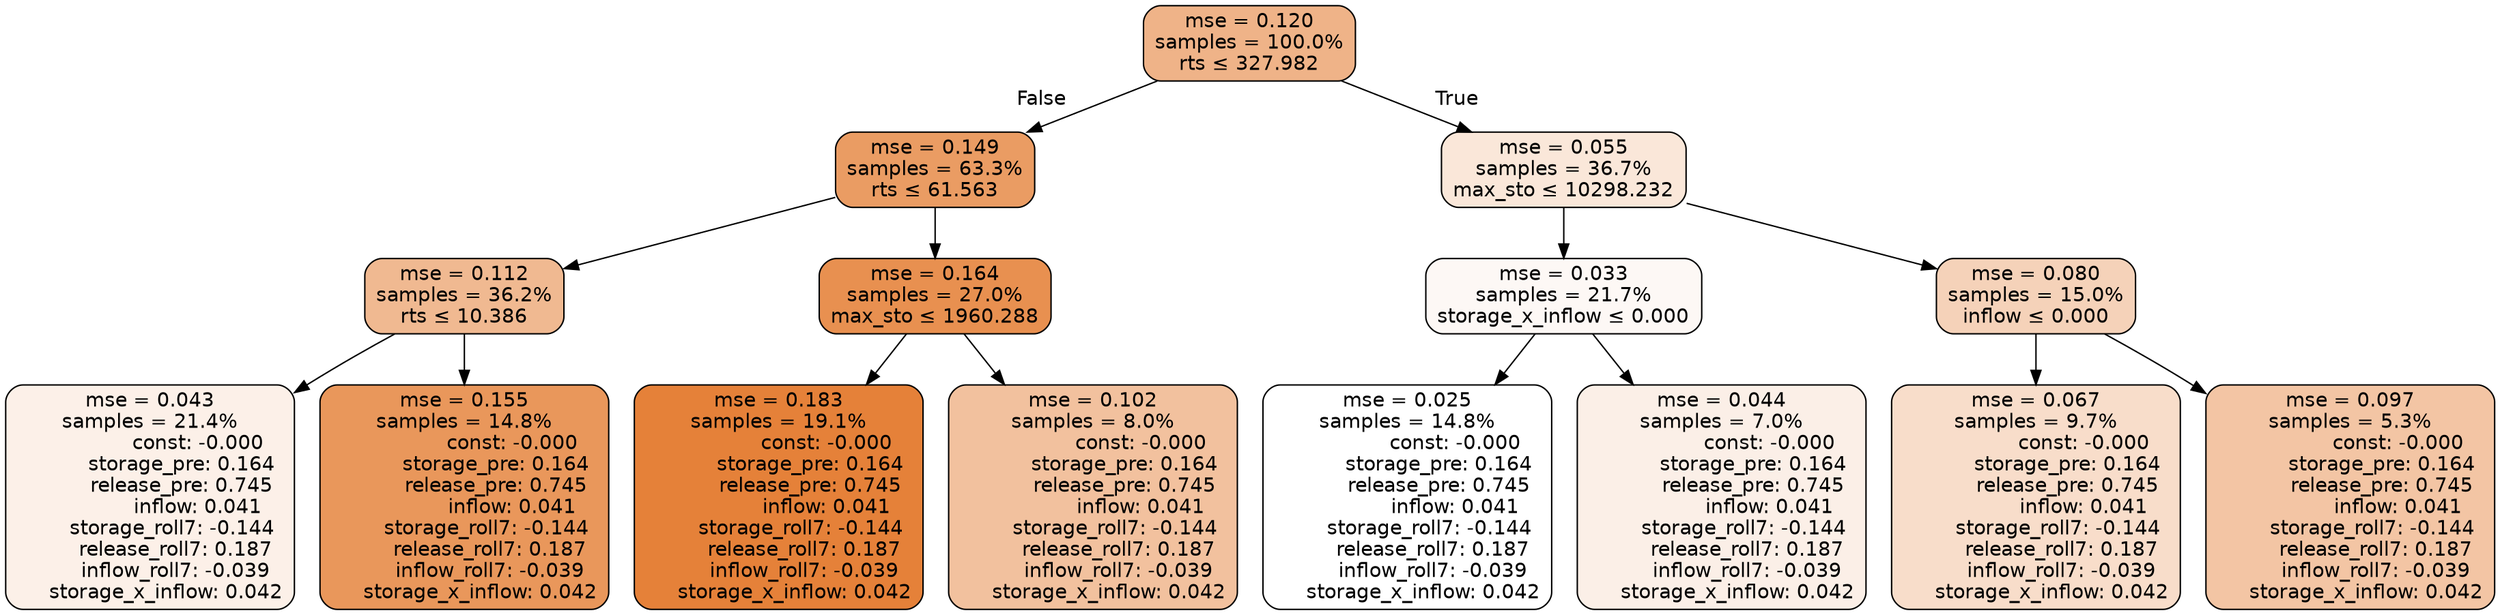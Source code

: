 digraph tree {
node [shape=rectangle, style="filled, rounded", color="black", fontname=helvetica] ;
edge [fontname=helvetica] ;
	"0" [label="mse = 0.120
samples = 100.0%
rts &le; 327.982", fillcolor="#efb388"]
	"1" [label="mse = 0.149
samples = 63.3%
rts &le; 61.563", fillcolor="#ea9c63"]
	"2" [label="mse = 0.112
samples = 36.2%
rts &le; 10.386", fillcolor="#f0b991"]
	"3" [label="mse = 0.043
samples = 21.4%
               const: -0.000
          storage_pre: 0.164
          release_pre: 0.745
               inflow: 0.041
       storage_roll7: -0.144
        release_roll7: 0.187
        inflow_roll7: -0.039
     storage_x_inflow: 0.042", fillcolor="#fcf0e8"]
	"4" [label="mse = 0.155
samples = 14.8%
               const: -0.000
          storage_pre: 0.164
          release_pre: 0.745
               inflow: 0.041
       storage_roll7: -0.144
        release_roll7: 0.187
        inflow_roll7: -0.039
     storage_x_inflow: 0.042", fillcolor="#e9975b"]
	"5" [label="mse = 0.164
samples = 27.0%
max_sto &le; 1960.288", fillcolor="#e89050"]
	"6" [label="mse = 0.183
samples = 19.1%
               const: -0.000
          storage_pre: 0.164
          release_pre: 0.745
               inflow: 0.041
       storage_roll7: -0.144
        release_roll7: 0.187
        inflow_roll7: -0.039
     storage_x_inflow: 0.042", fillcolor="#e58139"]
	"7" [label="mse = 0.102
samples = 8.0%
               const: -0.000
          storage_pre: 0.164
          release_pre: 0.745
               inflow: 0.041
       storage_roll7: -0.144
        release_roll7: 0.187
        inflow_roll7: -0.039
     storage_x_inflow: 0.042", fillcolor="#f2c19e"]
	"8" [label="mse = 0.055
samples = 36.7%
max_sto &le; 10298.232", fillcolor="#fae7d9"]
	"9" [label="mse = 0.033
samples = 21.7%
storage_x_inflow &le; 0.000", fillcolor="#fdf8f5"]
	"10" [label="mse = 0.025
samples = 14.8%
               const: -0.000
          storage_pre: 0.164
          release_pre: 0.745
               inflow: 0.041
       storage_roll7: -0.144
        release_roll7: 0.187
        inflow_roll7: -0.039
     storage_x_inflow: 0.042", fillcolor="#ffffff"]
	"11" [label="mse = 0.044
samples = 7.0%
               const: -0.000
          storage_pre: 0.164
          release_pre: 0.745
               inflow: 0.041
       storage_roll7: -0.144
        release_roll7: 0.187
        inflow_roll7: -0.039
     storage_x_inflow: 0.042", fillcolor="#fbefe7"]
	"12" [label="mse = 0.080
samples = 15.0%
inflow &le; 0.000", fillcolor="#f5d2b9"]
	"13" [label="mse = 0.067
samples = 9.7%
               const: -0.000
          storage_pre: 0.164
          release_pre: 0.745
               inflow: 0.041
       storage_roll7: -0.144
        release_roll7: 0.187
        inflow_roll7: -0.039
     storage_x_inflow: 0.042", fillcolor="#f8ddca"]
	"14" [label="mse = 0.097
samples = 5.3%
               const: -0.000
          storage_pre: 0.164
          release_pre: 0.745
               inflow: 0.041
       storage_roll7: -0.144
        release_roll7: 0.187
        inflow_roll7: -0.039
     storage_x_inflow: 0.042", fillcolor="#f3c5a4"]

	"0" -> "1" [labeldistance=2.5, labelangle=45, headlabel="False"]
	"1" -> "2"
	"2" -> "3"
	"2" -> "4"
	"1" -> "5"
	"5" -> "6"
	"5" -> "7"
	"0" -> "8" [labeldistance=2.5, labelangle=-45, headlabel="True"]
	"8" -> "9"
	"9" -> "10"
	"9" -> "11"
	"8" -> "12"
	"12" -> "13"
	"12" -> "14"
}